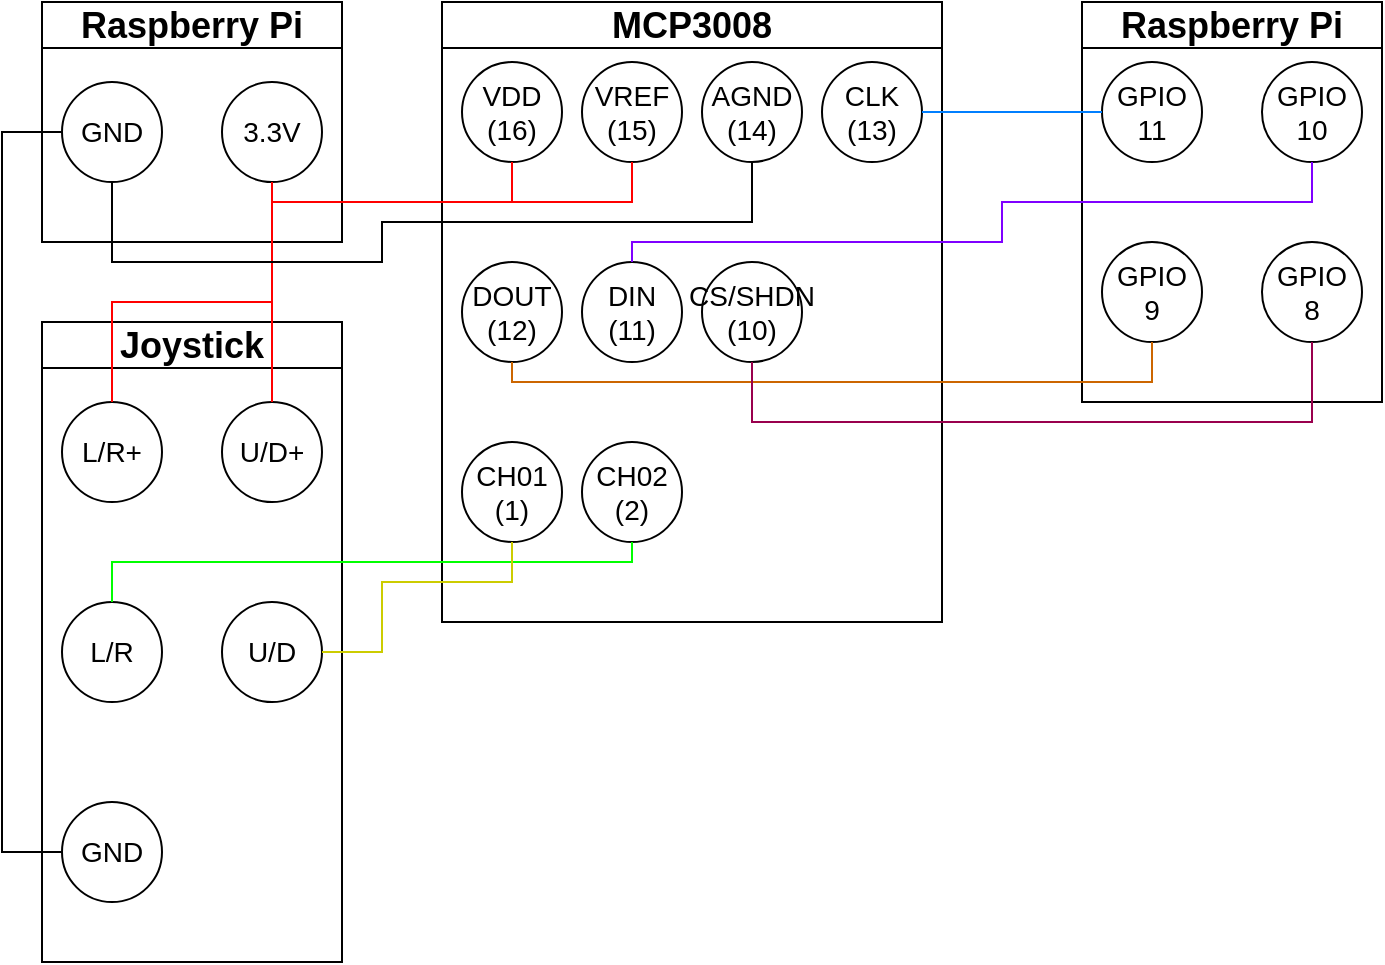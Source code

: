 <mxfile version="24.7.16">
  <diagram name="ページ1" id="zDv591qWxre7zyBQAshE">
    <mxGraphModel grid="1" page="1" gridSize="10" guides="1" tooltips="1" connect="1" arrows="1" fold="1" pageScale="1" pageWidth="827" pageHeight="1169" math="0" shadow="0">
      <root>
        <mxCell id="0" />
        <mxCell id="1" parent="0" />
        <mxCell id="RW5ma5AGRd7TvyHPkOrd-2" value="&lt;font style=&quot;font-size: 18px;&quot;&gt;MCP3008&lt;/font&gt;" style="swimlane;whiteSpace=wrap;html=1;" vertex="1" parent="1">
          <mxGeometry x="280" y="80" width="250" height="310" as="geometry" />
        </mxCell>
        <mxCell id="RW5ma5AGRd7TvyHPkOrd-5" value="&lt;font style=&quot;font-size: 14px;&quot;&gt;CH01&lt;/font&gt;&lt;div&gt;&lt;font style=&quot;font-size: 14px;&quot;&gt;(1)&lt;/font&gt;&lt;/div&gt;" style="ellipse;whiteSpace=wrap;html=1;aspect=fixed;" vertex="1" parent="RW5ma5AGRd7TvyHPkOrd-2">
          <mxGeometry x="10" y="220" width="50" height="50" as="geometry" />
        </mxCell>
        <mxCell id="RW5ma5AGRd7TvyHPkOrd-6" value="&lt;font style=&quot;font-size: 14px;&quot;&gt;CH02&lt;/font&gt;&lt;div&gt;&lt;font style=&quot;font-size: 14px;&quot;&gt;(2)&lt;/font&gt;&lt;/div&gt;" style="ellipse;whiteSpace=wrap;html=1;aspect=fixed;" vertex="1" parent="RW5ma5AGRd7TvyHPkOrd-2">
          <mxGeometry x="70" y="220" width="50" height="50" as="geometry" />
        </mxCell>
        <mxCell id="RW5ma5AGRd7TvyHPkOrd-7" value="&lt;span style=&quot;font-size: 14px;&quot;&gt;VDD&lt;/span&gt;&lt;br&gt;&lt;div&gt;&lt;font style=&quot;font-size: 14px;&quot;&gt;(16)&lt;/font&gt;&lt;/div&gt;" style="ellipse;whiteSpace=wrap;html=1;aspect=fixed;" vertex="1" parent="RW5ma5AGRd7TvyHPkOrd-2">
          <mxGeometry x="10" y="30" width="50" height="50" as="geometry" />
        </mxCell>
        <mxCell id="RW5ma5AGRd7TvyHPkOrd-8" value="&lt;span style=&quot;font-size: 14px;&quot;&gt;VREF&lt;/span&gt;&lt;br&gt;&lt;div&gt;&lt;font style=&quot;font-size: 14px;&quot;&gt;(15)&lt;/font&gt;&lt;/div&gt;" style="ellipse;whiteSpace=wrap;html=1;aspect=fixed;" vertex="1" parent="RW5ma5AGRd7TvyHPkOrd-2">
          <mxGeometry x="70" y="30" width="50" height="50" as="geometry" />
        </mxCell>
        <mxCell id="RW5ma5AGRd7TvyHPkOrd-9" value="&lt;span style=&quot;font-size: 14px;&quot;&gt;AGND&lt;/span&gt;&lt;div&gt;&lt;span style=&quot;font-size: 14px;&quot;&gt;(14)&lt;/span&gt;&lt;/div&gt;" style="ellipse;whiteSpace=wrap;html=1;aspect=fixed;" vertex="1" parent="RW5ma5AGRd7TvyHPkOrd-2">
          <mxGeometry x="130" y="30" width="50" height="50" as="geometry" />
        </mxCell>
        <mxCell id="RW5ma5AGRd7TvyHPkOrd-10" value="&lt;span style=&quot;font-size: 14px;&quot;&gt;CLK&lt;/span&gt;&lt;br&gt;&lt;div&gt;&lt;span style=&quot;font-size: 14px;&quot;&gt;(13)&lt;/span&gt;&lt;/div&gt;" style="ellipse;whiteSpace=wrap;html=1;aspect=fixed;" vertex="1" parent="RW5ma5AGRd7TvyHPkOrd-2">
          <mxGeometry x="190" y="30" width="50" height="50" as="geometry" />
        </mxCell>
        <mxCell id="RW5ma5AGRd7TvyHPkOrd-11" value="&lt;span style=&quot;font-size: 14px;&quot;&gt;DOUT&lt;/span&gt;&lt;br&gt;&lt;div&gt;&lt;font style=&quot;font-size: 14px;&quot;&gt;(12)&lt;/font&gt;&lt;/div&gt;" style="ellipse;whiteSpace=wrap;html=1;aspect=fixed;" vertex="1" parent="RW5ma5AGRd7TvyHPkOrd-2">
          <mxGeometry x="10" y="130" width="50" height="50" as="geometry" />
        </mxCell>
        <mxCell id="RW5ma5AGRd7TvyHPkOrd-12" value="&lt;span style=&quot;font-size: 14px;&quot;&gt;DIN&lt;/span&gt;&lt;div&gt;&lt;span style=&quot;font-size: 14px;&quot;&gt;(11)&lt;/span&gt;&lt;/div&gt;" style="ellipse;whiteSpace=wrap;html=1;aspect=fixed;" vertex="1" parent="RW5ma5AGRd7TvyHPkOrd-2">
          <mxGeometry x="70" y="130" width="50" height="50" as="geometry" />
        </mxCell>
        <mxCell id="RW5ma5AGRd7TvyHPkOrd-13" value="&lt;span style=&quot;font-size: 14px;&quot;&gt;CS/SHDN&lt;/span&gt;&lt;br&gt;&lt;div&gt;&lt;span style=&quot;font-size: 14px;&quot;&gt;(10)&lt;/span&gt;&lt;/div&gt;" style="ellipse;whiteSpace=wrap;html=1;aspect=fixed;" vertex="1" parent="RW5ma5AGRd7TvyHPkOrd-2">
          <mxGeometry x="130" y="130" width="50" height="50" as="geometry" />
        </mxCell>
        <mxCell id="RW5ma5AGRd7TvyHPkOrd-3" value="&lt;font style=&quot;font-size: 18px;&quot;&gt;Raspberry Pi&lt;/font&gt;" style="swimlane;whiteSpace=wrap;html=1;" vertex="1" parent="1">
          <mxGeometry x="600" y="80" width="150" height="200" as="geometry" />
        </mxCell>
        <mxCell id="RW5ma5AGRd7TvyHPkOrd-21" value="&lt;span style=&quot;font-size: 14px;&quot;&gt;GPIO&lt;/span&gt;&lt;div&gt;&lt;span style=&quot;font-size: 14px;&quot;&gt;11&lt;/span&gt;&lt;/div&gt;" style="ellipse;whiteSpace=wrap;html=1;aspect=fixed;" vertex="1" parent="RW5ma5AGRd7TvyHPkOrd-3">
          <mxGeometry x="10" y="30" width="50" height="50" as="geometry" />
        </mxCell>
        <mxCell id="RW5ma5AGRd7TvyHPkOrd-25" value="&lt;span style=&quot;font-size: 14px;&quot;&gt;GPIO&lt;/span&gt;&lt;div&gt;&lt;span style=&quot;font-size: 14px;&quot;&gt;10&lt;/span&gt;&lt;/div&gt;" style="ellipse;whiteSpace=wrap;html=1;aspect=fixed;" vertex="1" parent="RW5ma5AGRd7TvyHPkOrd-3">
          <mxGeometry x="90" y="30" width="50" height="50" as="geometry" />
        </mxCell>
        <mxCell id="RW5ma5AGRd7TvyHPkOrd-24" value="&lt;span style=&quot;font-size: 14px;&quot;&gt;GPIO&lt;/span&gt;&lt;div&gt;&lt;span style=&quot;font-size: 14px;&quot;&gt;8&lt;/span&gt;&lt;/div&gt;" style="ellipse;whiteSpace=wrap;html=1;aspect=fixed;" vertex="1" parent="RW5ma5AGRd7TvyHPkOrd-3">
          <mxGeometry x="90" y="120" width="50" height="50" as="geometry" />
        </mxCell>
        <mxCell id="RW5ma5AGRd7TvyHPkOrd-22" value="&lt;span style=&quot;font-size: 14px;&quot;&gt;GPIO&lt;/span&gt;&lt;div&gt;&lt;span style=&quot;font-size: 14px;&quot;&gt;9&lt;/span&gt;&lt;/div&gt;" style="ellipse;whiteSpace=wrap;html=1;aspect=fixed;" vertex="1" parent="RW5ma5AGRd7TvyHPkOrd-3">
          <mxGeometry x="10" y="120" width="50" height="50" as="geometry" />
        </mxCell>
        <mxCell id="RW5ma5AGRd7TvyHPkOrd-4" value="&lt;font style=&quot;font-size: 18px;&quot;&gt;Joystick&lt;/font&gt;" style="swimlane;whiteSpace=wrap;html=1;" vertex="1" parent="1">
          <mxGeometry x="80" y="240" width="150" height="320" as="geometry" />
        </mxCell>
        <mxCell id="RW5ma5AGRd7TvyHPkOrd-14" value="&lt;span style=&quot;font-size: 14px;&quot;&gt;GND&lt;/span&gt;" style="ellipse;whiteSpace=wrap;html=1;aspect=fixed;" vertex="1" parent="RW5ma5AGRd7TvyHPkOrd-4">
          <mxGeometry x="10" y="240" width="50" height="50" as="geometry" />
        </mxCell>
        <mxCell id="RW5ma5AGRd7TvyHPkOrd-15" value="&lt;span style=&quot;font-size: 14px;&quot;&gt;L/R+&lt;/span&gt;" style="ellipse;whiteSpace=wrap;html=1;aspect=fixed;" vertex="1" parent="RW5ma5AGRd7TvyHPkOrd-4">
          <mxGeometry x="10" y="40" width="50" height="50" as="geometry" />
        </mxCell>
        <mxCell id="RW5ma5AGRd7TvyHPkOrd-16" value="&lt;span style=&quot;font-size: 14px;&quot;&gt;U/D+&lt;/span&gt;" style="ellipse;whiteSpace=wrap;html=1;aspect=fixed;" vertex="1" parent="RW5ma5AGRd7TvyHPkOrd-4">
          <mxGeometry x="90" y="40" width="50" height="50" as="geometry" />
        </mxCell>
        <mxCell id="RW5ma5AGRd7TvyHPkOrd-17" value="&lt;span style=&quot;font-size: 14px;&quot;&gt;L/R&lt;/span&gt;" style="ellipse;whiteSpace=wrap;html=1;aspect=fixed;" vertex="1" parent="RW5ma5AGRd7TvyHPkOrd-4">
          <mxGeometry x="10" y="140" width="50" height="50" as="geometry" />
        </mxCell>
        <mxCell id="RW5ma5AGRd7TvyHPkOrd-18" value="&lt;span style=&quot;font-size: 14px;&quot;&gt;U/D&lt;/span&gt;" style="ellipse;whiteSpace=wrap;html=1;aspect=fixed;" vertex="1" parent="RW5ma5AGRd7TvyHPkOrd-4">
          <mxGeometry x="90" y="140" width="50" height="50" as="geometry" />
        </mxCell>
        <mxCell id="RW5ma5AGRd7TvyHPkOrd-26" value="" style="endArrow=none;html=1;rounded=0;entryX=0;entryY=0.5;entryDx=0;entryDy=0;exitX=1;exitY=0.5;exitDx=0;exitDy=0;strokeColor=#007FFF;" edge="1" parent="1" source="RW5ma5AGRd7TvyHPkOrd-10" target="RW5ma5AGRd7TvyHPkOrd-21">
          <mxGeometry width="50" height="50" relative="1" as="geometry">
            <mxPoint x="580" y="550" as="sourcePoint" />
            <mxPoint x="630" y="500" as="targetPoint" />
          </mxGeometry>
        </mxCell>
        <mxCell id="RW5ma5AGRd7TvyHPkOrd-27" value="" style="endArrow=none;html=1;rounded=0;entryX=0.5;entryY=1;entryDx=0;entryDy=0;exitX=0.5;exitY=0;exitDx=0;exitDy=0;strokeColor=#7F00FF;" edge="1" parent="1" source="RW5ma5AGRd7TvyHPkOrd-12" target="RW5ma5AGRd7TvyHPkOrd-25">
          <mxGeometry width="50" height="50" relative="1" as="geometry">
            <mxPoint x="550" y="300" as="sourcePoint" />
            <mxPoint x="590" y="520" as="targetPoint" />
            <Array as="points">
              <mxPoint x="375" y="200" />
              <mxPoint x="560" y="200" />
              <mxPoint x="560" y="180" />
              <mxPoint x="715" y="180" />
            </Array>
          </mxGeometry>
        </mxCell>
        <mxCell id="RW5ma5AGRd7TvyHPkOrd-28" value="" style="endArrow=none;html=1;rounded=0;entryX=0.5;entryY=1;entryDx=0;entryDy=0;exitX=0.5;exitY=1;exitDx=0;exitDy=0;strokeColor=#CC6600;" edge="1" parent="1" source="RW5ma5AGRd7TvyHPkOrd-11" target="RW5ma5AGRd7TvyHPkOrd-22">
          <mxGeometry width="50" height="50" relative="1" as="geometry">
            <mxPoint x="570" y="560" as="sourcePoint" />
            <mxPoint x="620" y="510" as="targetPoint" />
            <Array as="points">
              <mxPoint x="315" y="270" />
              <mxPoint x="635" y="270" />
            </Array>
          </mxGeometry>
        </mxCell>
        <mxCell id="RW5ma5AGRd7TvyHPkOrd-29" value="" style="endArrow=none;html=1;rounded=0;entryX=0.5;entryY=1;entryDx=0;entryDy=0;exitX=0.5;exitY=1;exitDx=0;exitDy=0;strokeColor=#99004D;" edge="1" parent="1" source="RW5ma5AGRd7TvyHPkOrd-13" target="RW5ma5AGRd7TvyHPkOrd-24">
          <mxGeometry width="50" height="50" relative="1" as="geometry">
            <mxPoint x="640" y="660" as="sourcePoint" />
            <mxPoint x="690" y="610" as="targetPoint" />
            <Array as="points">
              <mxPoint x="435" y="290" />
              <mxPoint x="715" y="290" />
            </Array>
          </mxGeometry>
        </mxCell>
        <mxCell id="RW5ma5AGRd7TvyHPkOrd-35" value="" style="endArrow=none;html=1;rounded=0;entryX=0.5;entryY=1;entryDx=0;entryDy=0;exitX=0.5;exitY=0;exitDx=0;exitDy=0;strokeColor=#00FF00;" edge="1" parent="1" source="RW5ma5AGRd7TvyHPkOrd-17" target="RW5ma5AGRd7TvyHPkOrd-6">
          <mxGeometry width="50" height="50" relative="1" as="geometry">
            <mxPoint x="630" y="630" as="sourcePoint" />
            <mxPoint x="680" y="580" as="targetPoint" />
            <Array as="points">
              <mxPoint x="115" y="360" />
              <mxPoint x="375" y="360" />
            </Array>
          </mxGeometry>
        </mxCell>
        <mxCell id="RW5ma5AGRd7TvyHPkOrd-36" value="" style="endArrow=none;html=1;rounded=0;entryX=0.5;entryY=1;entryDx=0;entryDy=0;exitX=1;exitY=0.5;exitDx=0;exitDy=0;strokeColor=#CCCC00;" edge="1" parent="1" source="RW5ma5AGRd7TvyHPkOrd-18" target="RW5ma5AGRd7TvyHPkOrd-5">
          <mxGeometry width="50" height="50" relative="1" as="geometry">
            <mxPoint x="590" y="620" as="sourcePoint" />
            <mxPoint x="640" y="570" as="targetPoint" />
            <Array as="points">
              <mxPoint x="250" y="405" />
              <mxPoint x="250" y="370" />
              <mxPoint x="315" y="370" />
            </Array>
          </mxGeometry>
        </mxCell>
        <mxCell id="RW5ma5AGRd7TvyHPkOrd-38" value="&lt;font style=&quot;font-size: 18px;&quot;&gt;Raspberry Pi&lt;/font&gt;" style="swimlane;whiteSpace=wrap;html=1;" vertex="1" parent="1">
          <mxGeometry x="80" y="80" width="150" height="120" as="geometry" />
        </mxCell>
        <mxCell id="RW5ma5AGRd7TvyHPkOrd-39" value="&lt;span style=&quot;font-size: 14px;&quot;&gt;GND&lt;/span&gt;" style="ellipse;whiteSpace=wrap;html=1;aspect=fixed;" vertex="1" parent="RW5ma5AGRd7TvyHPkOrd-38">
          <mxGeometry x="10" y="40" width="50" height="50" as="geometry" />
        </mxCell>
        <mxCell id="RW5ma5AGRd7TvyHPkOrd-40" value="&lt;span style=&quot;font-size: 14px;&quot;&gt;3.3V&lt;/span&gt;" style="ellipse;whiteSpace=wrap;html=1;aspect=fixed;" vertex="1" parent="RW5ma5AGRd7TvyHPkOrd-38">
          <mxGeometry x="90" y="40" width="50" height="50" as="geometry" />
        </mxCell>
        <mxCell id="RW5ma5AGRd7TvyHPkOrd-46" value="" style="endArrow=none;html=1;rounded=0;strokeColor=#FF0000;entryX=0.5;entryY=1;entryDx=0;entryDy=0;exitX=0.5;exitY=1;exitDx=0;exitDy=0;" edge="1" parent="1" source="RW5ma5AGRd7TvyHPkOrd-40" target="RW5ma5AGRd7TvyHPkOrd-8">
          <mxGeometry width="50" height="50" relative="1" as="geometry">
            <mxPoint x="200" y="170" as="sourcePoint" />
            <mxPoint x="190" y="330" as="targetPoint" />
            <Array as="points">
              <mxPoint x="195" y="180" />
              <mxPoint x="375" y="180" />
            </Array>
          </mxGeometry>
        </mxCell>
        <mxCell id="RW5ma5AGRd7TvyHPkOrd-47" value="" style="endArrow=none;html=1;rounded=0;strokeColor=#FF0000;entryX=0.5;entryY=1;entryDx=0;entryDy=0;exitX=0.5;exitY=1;exitDx=0;exitDy=0;" edge="1" parent="1" source="RW5ma5AGRd7TvyHPkOrd-40" target="RW5ma5AGRd7TvyHPkOrd-7">
          <mxGeometry width="50" height="50" relative="1" as="geometry">
            <mxPoint x="30" y="400" as="sourcePoint" />
            <mxPoint x="265" y="180" as="targetPoint" />
            <Array as="points">
              <mxPoint x="195" y="180" />
              <mxPoint x="315" y="180" />
            </Array>
          </mxGeometry>
        </mxCell>
        <mxCell id="RW5ma5AGRd7TvyHPkOrd-48" value="" style="endArrow=none;html=1;rounded=0;strokeColor=#FF0000;exitX=0.5;exitY=1;exitDx=0;exitDy=0;entryX=0.5;entryY=0;entryDx=0;entryDy=0;" edge="1" parent="1" source="RW5ma5AGRd7TvyHPkOrd-40" target="RW5ma5AGRd7TvyHPkOrd-16">
          <mxGeometry width="50" height="50" relative="1" as="geometry">
            <mxPoint x="190" y="180" as="sourcePoint" />
            <mxPoint x="195" y="330" as="targetPoint" />
          </mxGeometry>
        </mxCell>
        <mxCell id="RW5ma5AGRd7TvyHPkOrd-49" value="" style="endArrow=none;html=1;rounded=0;strokeColor=#FF0000;exitX=0.5;exitY=1;exitDx=0;exitDy=0;entryX=0.5;entryY=0;entryDx=0;entryDy=0;" edge="1" parent="1" source="RW5ma5AGRd7TvyHPkOrd-40" target="RW5ma5AGRd7TvyHPkOrd-15">
          <mxGeometry width="50" height="50" relative="1" as="geometry">
            <mxPoint x="205" y="180" as="sourcePoint" />
            <mxPoint x="205" y="290" as="targetPoint" />
            <Array as="points">
              <mxPoint x="195" y="230" />
              <mxPoint x="115" y="230" />
            </Array>
          </mxGeometry>
        </mxCell>
        <mxCell id="RW5ma5AGRd7TvyHPkOrd-50" value="" style="endArrow=none;html=1;rounded=0;entryX=0.5;entryY=1;entryDx=0;entryDy=0;exitX=0.5;exitY=1;exitDx=0;exitDy=0;" edge="1" parent="1" source="RW5ma5AGRd7TvyHPkOrd-9" target="RW5ma5AGRd7TvyHPkOrd-39">
          <mxGeometry width="50" height="50" relative="1" as="geometry">
            <mxPoint x="70" y="230" as="sourcePoint" />
            <mxPoint x="120" y="180" as="targetPoint" />
            <Array as="points">
              <mxPoint x="435" y="190" />
              <mxPoint x="250" y="190" />
              <mxPoint x="250" y="210" />
              <mxPoint x="115" y="210" />
            </Array>
          </mxGeometry>
        </mxCell>
        <mxCell id="RW5ma5AGRd7TvyHPkOrd-51" value="" style="endArrow=none;html=1;rounded=0;entryX=0;entryY=0.5;entryDx=0;entryDy=0;exitX=0;exitY=0.5;exitDx=0;exitDy=0;" edge="1" parent="1" source="RW5ma5AGRd7TvyHPkOrd-14" target="RW5ma5AGRd7TvyHPkOrd-39">
          <mxGeometry width="50" height="50" relative="1" as="geometry">
            <mxPoint x="20" y="310" as="sourcePoint" />
            <mxPoint x="70" y="260" as="targetPoint" />
            <Array as="points">
              <mxPoint x="60" y="505" />
              <mxPoint x="60" y="145" />
            </Array>
          </mxGeometry>
        </mxCell>
      </root>
    </mxGraphModel>
  </diagram>
</mxfile>
